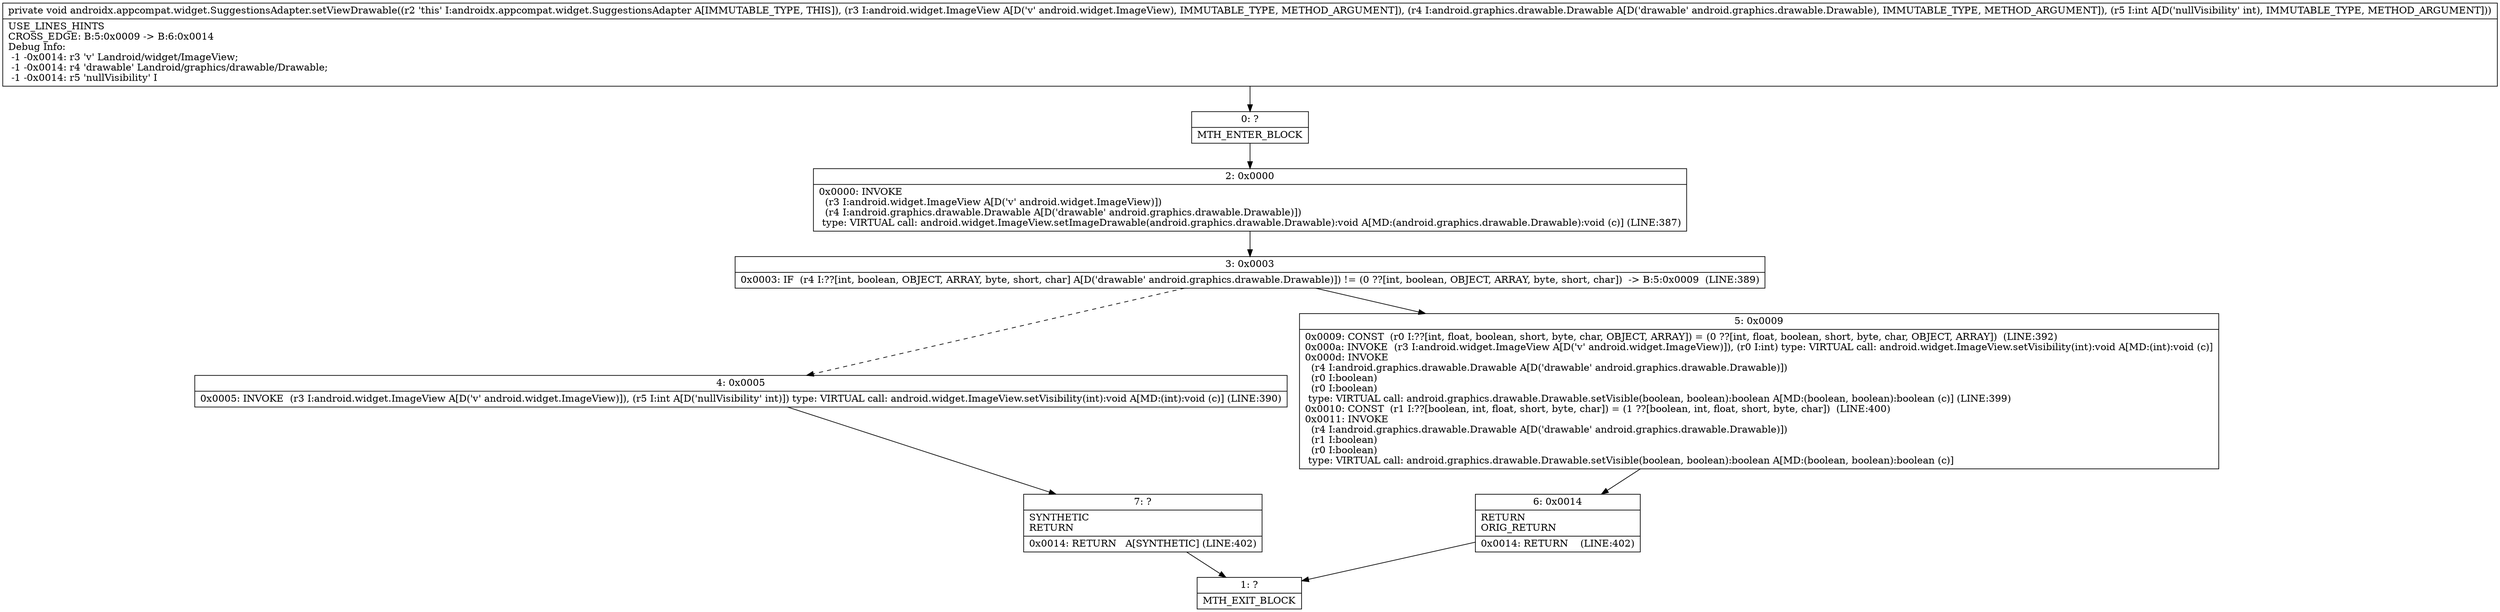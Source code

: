 digraph "CFG forandroidx.appcompat.widget.SuggestionsAdapter.setViewDrawable(Landroid\/widget\/ImageView;Landroid\/graphics\/drawable\/Drawable;I)V" {
Node_0 [shape=record,label="{0\:\ ?|MTH_ENTER_BLOCK\l}"];
Node_2 [shape=record,label="{2\:\ 0x0000|0x0000: INVOKE  \l  (r3 I:android.widget.ImageView A[D('v' android.widget.ImageView)])\l  (r4 I:android.graphics.drawable.Drawable A[D('drawable' android.graphics.drawable.Drawable)])\l type: VIRTUAL call: android.widget.ImageView.setImageDrawable(android.graphics.drawable.Drawable):void A[MD:(android.graphics.drawable.Drawable):void (c)] (LINE:387)\l}"];
Node_3 [shape=record,label="{3\:\ 0x0003|0x0003: IF  (r4 I:??[int, boolean, OBJECT, ARRAY, byte, short, char] A[D('drawable' android.graphics.drawable.Drawable)]) != (0 ??[int, boolean, OBJECT, ARRAY, byte, short, char])  \-\> B:5:0x0009  (LINE:389)\l}"];
Node_4 [shape=record,label="{4\:\ 0x0005|0x0005: INVOKE  (r3 I:android.widget.ImageView A[D('v' android.widget.ImageView)]), (r5 I:int A[D('nullVisibility' int)]) type: VIRTUAL call: android.widget.ImageView.setVisibility(int):void A[MD:(int):void (c)] (LINE:390)\l}"];
Node_7 [shape=record,label="{7\:\ ?|SYNTHETIC\lRETURN\l|0x0014: RETURN   A[SYNTHETIC] (LINE:402)\l}"];
Node_1 [shape=record,label="{1\:\ ?|MTH_EXIT_BLOCK\l}"];
Node_5 [shape=record,label="{5\:\ 0x0009|0x0009: CONST  (r0 I:??[int, float, boolean, short, byte, char, OBJECT, ARRAY]) = (0 ??[int, float, boolean, short, byte, char, OBJECT, ARRAY])  (LINE:392)\l0x000a: INVOKE  (r3 I:android.widget.ImageView A[D('v' android.widget.ImageView)]), (r0 I:int) type: VIRTUAL call: android.widget.ImageView.setVisibility(int):void A[MD:(int):void (c)]\l0x000d: INVOKE  \l  (r4 I:android.graphics.drawable.Drawable A[D('drawable' android.graphics.drawable.Drawable)])\l  (r0 I:boolean)\l  (r0 I:boolean)\l type: VIRTUAL call: android.graphics.drawable.Drawable.setVisible(boolean, boolean):boolean A[MD:(boolean, boolean):boolean (c)] (LINE:399)\l0x0010: CONST  (r1 I:??[boolean, int, float, short, byte, char]) = (1 ??[boolean, int, float, short, byte, char])  (LINE:400)\l0x0011: INVOKE  \l  (r4 I:android.graphics.drawable.Drawable A[D('drawable' android.graphics.drawable.Drawable)])\l  (r1 I:boolean)\l  (r0 I:boolean)\l type: VIRTUAL call: android.graphics.drawable.Drawable.setVisible(boolean, boolean):boolean A[MD:(boolean, boolean):boolean (c)]\l}"];
Node_6 [shape=record,label="{6\:\ 0x0014|RETURN\lORIG_RETURN\l|0x0014: RETURN    (LINE:402)\l}"];
MethodNode[shape=record,label="{private void androidx.appcompat.widget.SuggestionsAdapter.setViewDrawable((r2 'this' I:androidx.appcompat.widget.SuggestionsAdapter A[IMMUTABLE_TYPE, THIS]), (r3 I:android.widget.ImageView A[D('v' android.widget.ImageView), IMMUTABLE_TYPE, METHOD_ARGUMENT]), (r4 I:android.graphics.drawable.Drawable A[D('drawable' android.graphics.drawable.Drawable), IMMUTABLE_TYPE, METHOD_ARGUMENT]), (r5 I:int A[D('nullVisibility' int), IMMUTABLE_TYPE, METHOD_ARGUMENT]))  | USE_LINES_HINTS\lCROSS_EDGE: B:5:0x0009 \-\> B:6:0x0014\lDebug Info:\l  \-1 \-0x0014: r3 'v' Landroid\/widget\/ImageView;\l  \-1 \-0x0014: r4 'drawable' Landroid\/graphics\/drawable\/Drawable;\l  \-1 \-0x0014: r5 'nullVisibility' I\l}"];
MethodNode -> Node_0;Node_0 -> Node_2;
Node_2 -> Node_3;
Node_3 -> Node_4[style=dashed];
Node_3 -> Node_5;
Node_4 -> Node_7;
Node_7 -> Node_1;
Node_5 -> Node_6;
Node_6 -> Node_1;
}

